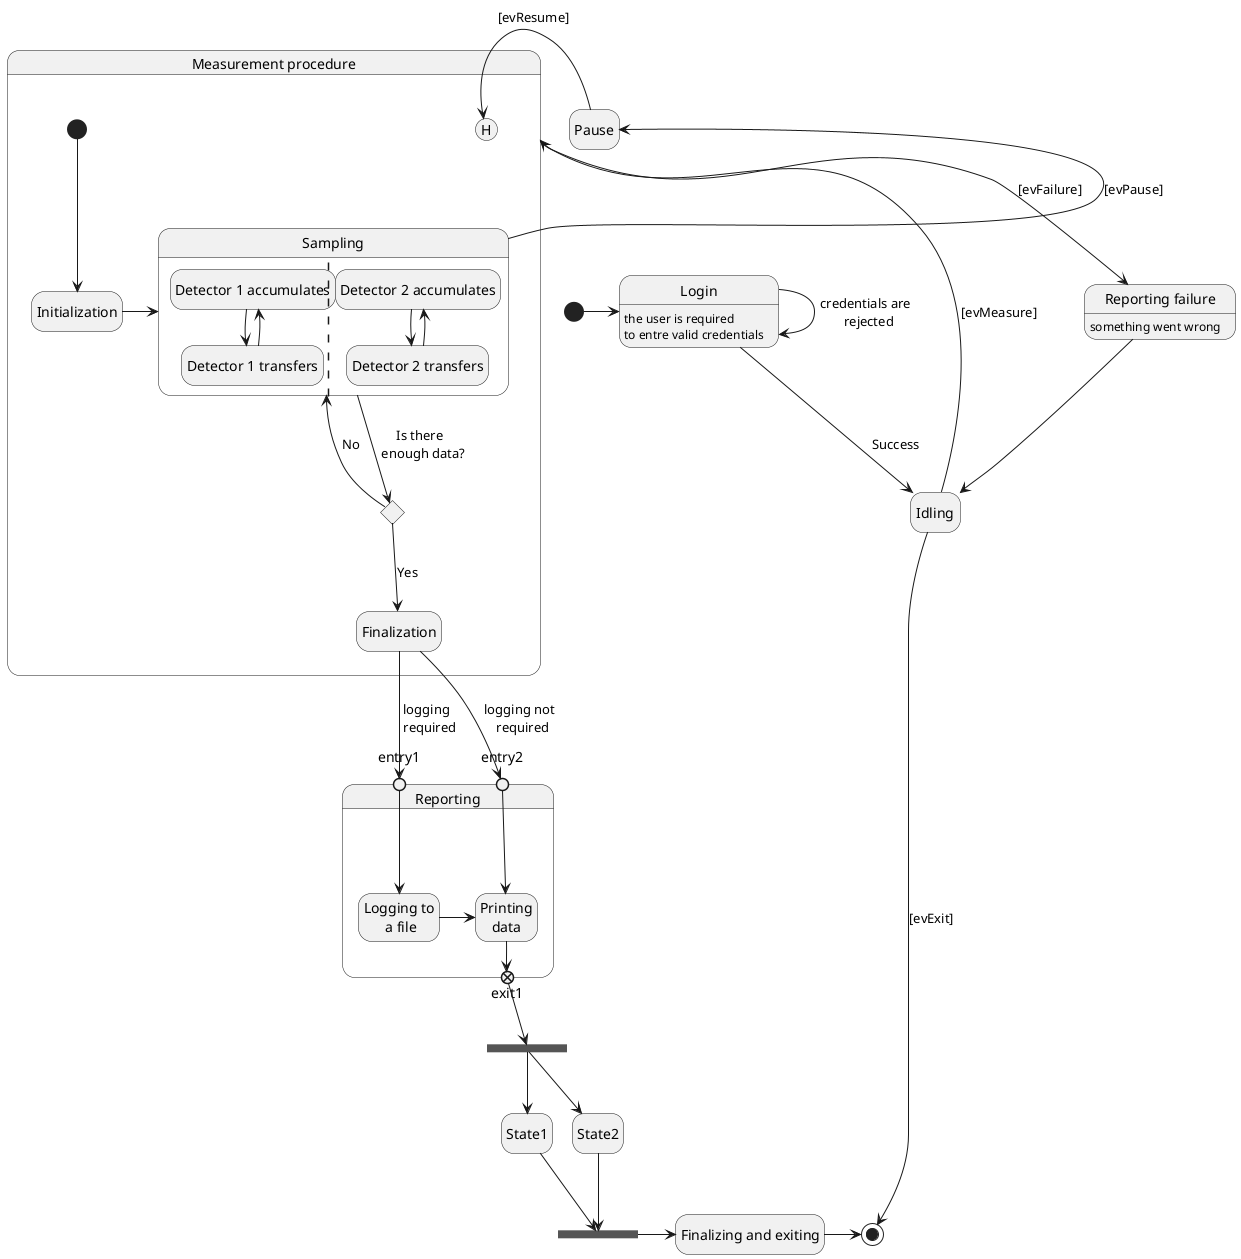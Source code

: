 @startuml states_test
'uncomment the next line to change the direction
'left to right direction

'you can simplify view by hinding the empty state descriptions
hide empty description

'define the entry point (optional) as some initial state

[*] -> Login

'add description, if required

Login : the user is required
Login : to entre valid credentials

'define transition to other state(s) and action / conditions
Login --> Idling : Success

'you can define a transition to the same state
Login --> Login : credentials are \n rejected

'the state can be composite and have internal entry point
Idling --> Procedure : [evMeasure]

state "Measurement procedure" as Procedure {
    [*] --> Initialization
    
    'a composite state can be concurrent
    Initialization -> Sampling
    
    state Sampling {
        state "Detector 1 accumulates" as D1A
        state "Detector 1 transfers" as D1T
        D1A --> D1T
        D1T --> D1A
        'add concurrency, use -- to stack the states vertically
        ||
        state "Detector 2 accumulates" as D2A
        state "Detector 2 transfers" as D2T
        D2A --> D2T
        D2T --> D2A
    }
    
    'you can add expicit conditional choice as specific branching point using stereotypes
    
    state c <<choice>>
    
    Sampling --> c : Is there \n enough data?
    c --> Sampling : No
    c --> Finalization : Yes
}

'you can create multiple entry points for a state as well as exit point
' check also <<inputPin>>, <<outputPin>>, <<expansionInput>> and <<expansionOutput>>
state Reporting {
    state entry1 <<entryPoint>>
    state entry2 <<entryPoint>>
    state "Logging to\n a file" as Log
    entry1 --> Log
    state "Printing\ndata" as Print
    Log -> Print
    entry2 --> Print
    state exit1 <<exitPoint>>
    Print -> exit1
}

Finalization --> entry1 : logging \n required
Finalization --> entry2 : logging not \n required

'you can also add a history [H] or deep history [H*] substate

Sampling -> Pause : [evPause]
Pause -> Procedure[H] : [evResume]

Procedure --> Error : [evFailure]
state "Reporting failure" as Error
Error : something went wrong
Error --> Idling
'and an exit point with a very long arrow!
Idling -------> [*] : [evExit]

'and explicitforking / joining

state fork <<fork>>
exit1 --> fork
fork --> State1
fork --> State2
state join <<join>>
State1 --> join
State2 --> join

state "Finalizing and exiting" as Exit

join -> Exit
Exit -> [*]

@enduml
